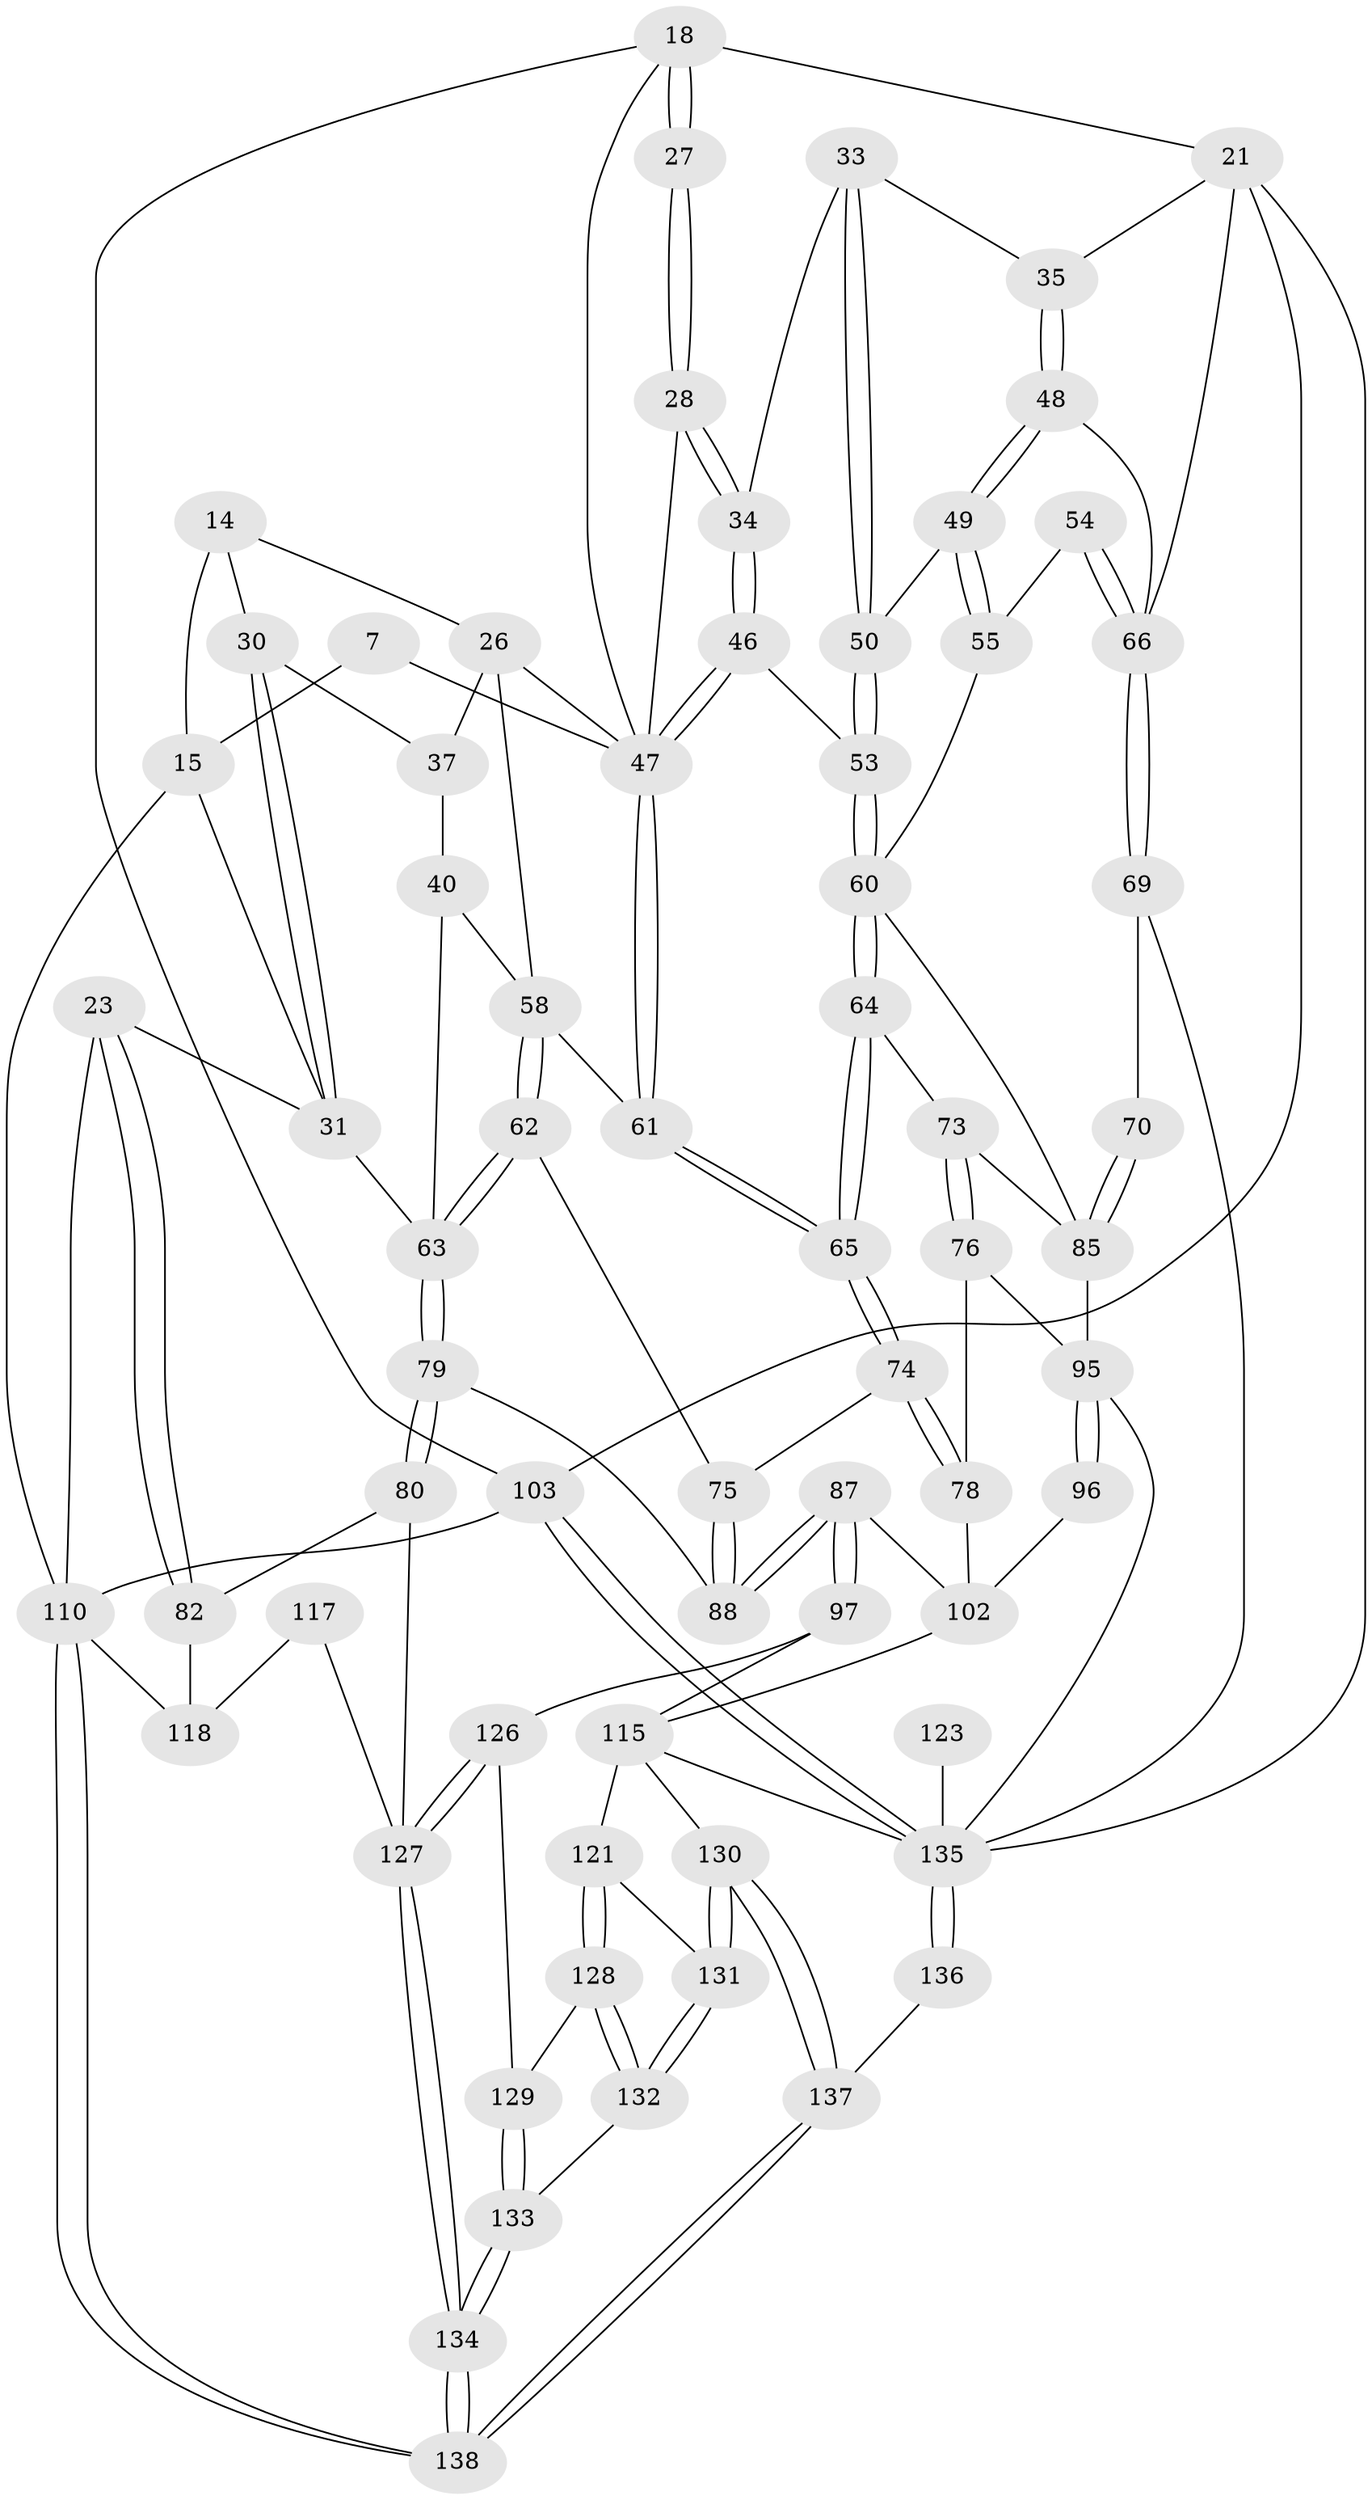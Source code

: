 // original degree distribution, {3: 0.014492753623188406, 4: 0.2608695652173913, 5: 0.4782608695652174, 6: 0.2463768115942029}
// Generated by graph-tools (version 1.1) at 2025/01/03/09/25 05:01:31]
// undirected, 69 vertices, 157 edges
graph export_dot {
graph [start="1"]
  node [color=gray90,style=filled];
  7 [pos="+0.3102446117115339+0"];
  14 [pos="+0.2163990395981105+0.09550117897024935",super="+13"];
  15 [pos="+0.16854305280874554+0.07827923094021962",super="+6"];
  18 [pos="+0.7893504739362592+0.0698770569713664",super="+9"];
  21 [pos="+0.9634227205439524+0.1977144941244178",super="+17+20"];
  23 [pos="+0+0.23004608060085924"];
  26 [pos="+0.3394001181529131+0.1216409832265305",super="+12+25"];
  27 [pos="+0.6410240123400274+0.15969546097959406"];
  28 [pos="+0.6412519435439258+0.1635821437654912"];
  30 [pos="+0.20415596945136516+0.1260629338833358"];
  31 [pos="+0+0.2566181749458959",super="+22"];
  33 [pos="+0.6582443120795629+0.18714495624873204"];
  34 [pos="+0.6571139934546142+0.18604657086142562"];
  35 [pos="+0.8644515804578146+0.20693899615972852",super="+32"];
  37 [pos="+0.20845768299968379+0.18654912034927693",super="+36"];
  40 [pos="+0.2749602277023623+0.2841457625563965",super="+38"];
  46 [pos="+0.554450111005135+0.29838544629399144"];
  47 [pos="+0.4921227284510827+0.3128854337937487",super="+44+11"];
  48 [pos="+0.8550257828632555+0.2284518207813994"];
  49 [pos="+0.7395182220000115+0.2684254046626818"];
  50 [pos="+0.6657616242130533+0.2055469198309227"];
  53 [pos="+0.6364636459788622+0.3219540441900402"];
  54 [pos="+0.8350291595703643+0.37853884516082725"];
  55 [pos="+0.7565934659702528+0.3871488838601391"];
  58 [pos="+0.2741257339378945+0.3829434347378211",super="+43"];
  60 [pos="+0.6473753493130943+0.3708033475713488",super="+59"];
  61 [pos="+0.4869224699902782+0.39178916177001805",super="+57+56"];
  62 [pos="+0.22286459344714557+0.44559652656825677"];
  63 [pos="+0.21841223389186368+0.44835827511369813",super="+39"];
  64 [pos="+0.5755123002634353+0.42266307200626596"];
  65 [pos="+0.5108894998659492+0.43654986947707525"];
  66 [pos="+0.8873559982965239+0.4061984518419604",super="+51+52"];
  69 [pos="+0.9187635713686514+0.5062487065371638"];
  70 [pos="+0.9132576917147534+0.5092033150869946"];
  73 [pos="+0.658117473628453+0.4866727684376638"];
  74 [pos="+0.5052657843238414+0.45706521228206237"];
  75 [pos="+0.38030556374819646+0.49148357387559893"];
  76 [pos="+0.6409596471537401+0.5357977619836559"];
  78 [pos="+0.5162813169492607+0.526746887760556",super="+77"];
  79 [pos="+0.20648609886209926+0.5243147515557962"];
  80 [pos="+0.17210906818696267+0.6030554693934296"];
  82 [pos="+0+0.501434965053028",super="+81"];
  85 [pos="+0.798583875334419+0.5952379980254437",super="+83+71"];
  87 [pos="+0.4081775265150337+0.6144536365027043"];
  88 [pos="+0.38650096245863474+0.5905332087620584"];
  95 [pos="+0.7271127855208217+0.7169199846006913",super="+94+91"];
  96 [pos="+0.6805986753031741+0.6836300869889719",super="+92"];
  97 [pos="+0.3588115651843527+0.7225381758574907"];
  102 [pos="+0.6183870308106342+0.6917003087143081",super="+101"];
  103 [pos="+1+1",super="+3"];
  110 [pos="+0+1",super="+4"];
  115 [pos="+0.7405272410315294+0.8060885947173151",super="+112"];
  117 [pos="+0.13422328093086436+0.8413655172681751"];
  118 [pos="+0.09698094004903436+0.6938089909050472",super="+109"];
  121 [pos="+0.4122592185092015+0.8086715033574748"];
  123 [pos="+0.8556269565007054+0.7129373270350369"];
  126 [pos="+0.23719807307266755+0.8350148841884684",super="+98"];
  127 [pos="+0.19129273089696372+0.8663192475409652",super="+116+99"];
  128 [pos="+0.41048882800020786+0.8320591322979973"];
  129 [pos="+0.30446307098599473+0.8673868142648352"];
  130 [pos="+0.5218641798342792+1",super="+122+119"];
  131 [pos="+0.4738286451718451+0.9722308784837597",super="+120"];
  132 [pos="+0.43154461822955814+0.9235329452560834"];
  133 [pos="+0.33030585405404206+0.9308230083818162"];
  134 [pos="+0.20993551509974429+1"];
  135 [pos="+1+1",super="+125+114+124"];
  136 [pos="+0.7803484152142036+1"];
  137 [pos="+0.5418674552658521+1"];
  138 [pos="+0.1450676263805031+1"];
  7 -- 15;
  7 -- 47;
  14 -- 15 [weight=2];
  14 -- 30;
  14 -- 26;
  15 -- 110;
  15 -- 31;
  18 -- 27 [weight=2];
  18 -- 27;
  18 -- 103;
  18 -- 47;
  18 -- 21;
  21 -- 35 [weight=2];
  21 -- 103 [weight=2];
  21 -- 66;
  21 -- 135;
  23 -- 82;
  23 -- 82;
  23 -- 110;
  23 -- 31;
  26 -- 47 [weight=2];
  26 -- 37;
  26 -- 58;
  27 -- 28;
  27 -- 28;
  28 -- 34;
  28 -- 34;
  28 -- 47;
  30 -- 31;
  30 -- 31;
  30 -- 37;
  31 -- 63;
  33 -- 34;
  33 -- 50;
  33 -- 50;
  33 -- 35;
  34 -- 46;
  34 -- 46;
  35 -- 48;
  35 -- 48;
  37 -- 40 [weight=2];
  40 -- 63;
  40 -- 58;
  46 -- 47;
  46 -- 47;
  46 -- 53;
  47 -- 61 [weight=2];
  47 -- 61;
  48 -- 49;
  48 -- 49;
  48 -- 66;
  49 -- 50;
  49 -- 55;
  49 -- 55;
  50 -- 53;
  50 -- 53;
  53 -- 60;
  53 -- 60;
  54 -- 55;
  54 -- 66 [weight=2];
  54 -- 66;
  55 -- 60;
  58 -- 62;
  58 -- 62;
  58 -- 61 [weight=3];
  60 -- 64;
  60 -- 64;
  60 -- 85;
  61 -- 65;
  61 -- 65;
  62 -- 63;
  62 -- 63;
  62 -- 75;
  63 -- 79;
  63 -- 79;
  64 -- 65;
  64 -- 65;
  64 -- 73;
  65 -- 74;
  65 -- 74;
  66 -- 69;
  66 -- 69;
  69 -- 70;
  69 -- 135;
  70 -- 85 [weight=2];
  70 -- 85;
  73 -- 76;
  73 -- 76;
  73 -- 85;
  74 -- 75;
  74 -- 78;
  74 -- 78;
  75 -- 88;
  75 -- 88;
  76 -- 95;
  76 -- 78;
  78 -- 102 [weight=2];
  79 -- 80;
  79 -- 80;
  79 -- 88;
  80 -- 82;
  80 -- 127;
  82 -- 118 [weight=2];
  85 -- 95 [weight=2];
  87 -- 88;
  87 -- 88;
  87 -- 97;
  87 -- 97;
  87 -- 102;
  95 -- 96 [weight=2];
  95 -- 96;
  95 -- 135 [weight=2];
  96 -- 102 [weight=2];
  97 -- 126;
  97 -- 115;
  102 -- 115 [weight=2];
  103 -- 135 [weight=2];
  103 -- 135;
  103 -- 110 [weight=2];
  110 -- 138;
  110 -- 138;
  110 -- 118;
  115 -- 135;
  115 -- 130 [weight=2];
  115 -- 121;
  117 -- 118 [weight=2];
  117 -- 127;
  121 -- 128;
  121 -- 128;
  121 -- 131;
  123 -- 135 [weight=3];
  126 -- 127 [weight=2];
  126 -- 127;
  126 -- 129;
  127 -- 134;
  127 -- 134;
  128 -- 129;
  128 -- 132;
  128 -- 132;
  129 -- 133;
  129 -- 133;
  130 -- 131 [weight=2];
  130 -- 131;
  130 -- 137;
  130 -- 137;
  131 -- 132;
  131 -- 132;
  132 -- 133;
  133 -- 134;
  133 -- 134;
  134 -- 138;
  134 -- 138;
  135 -- 136 [weight=2];
  135 -- 136;
  136 -- 137;
  137 -- 138;
  137 -- 138;
}
